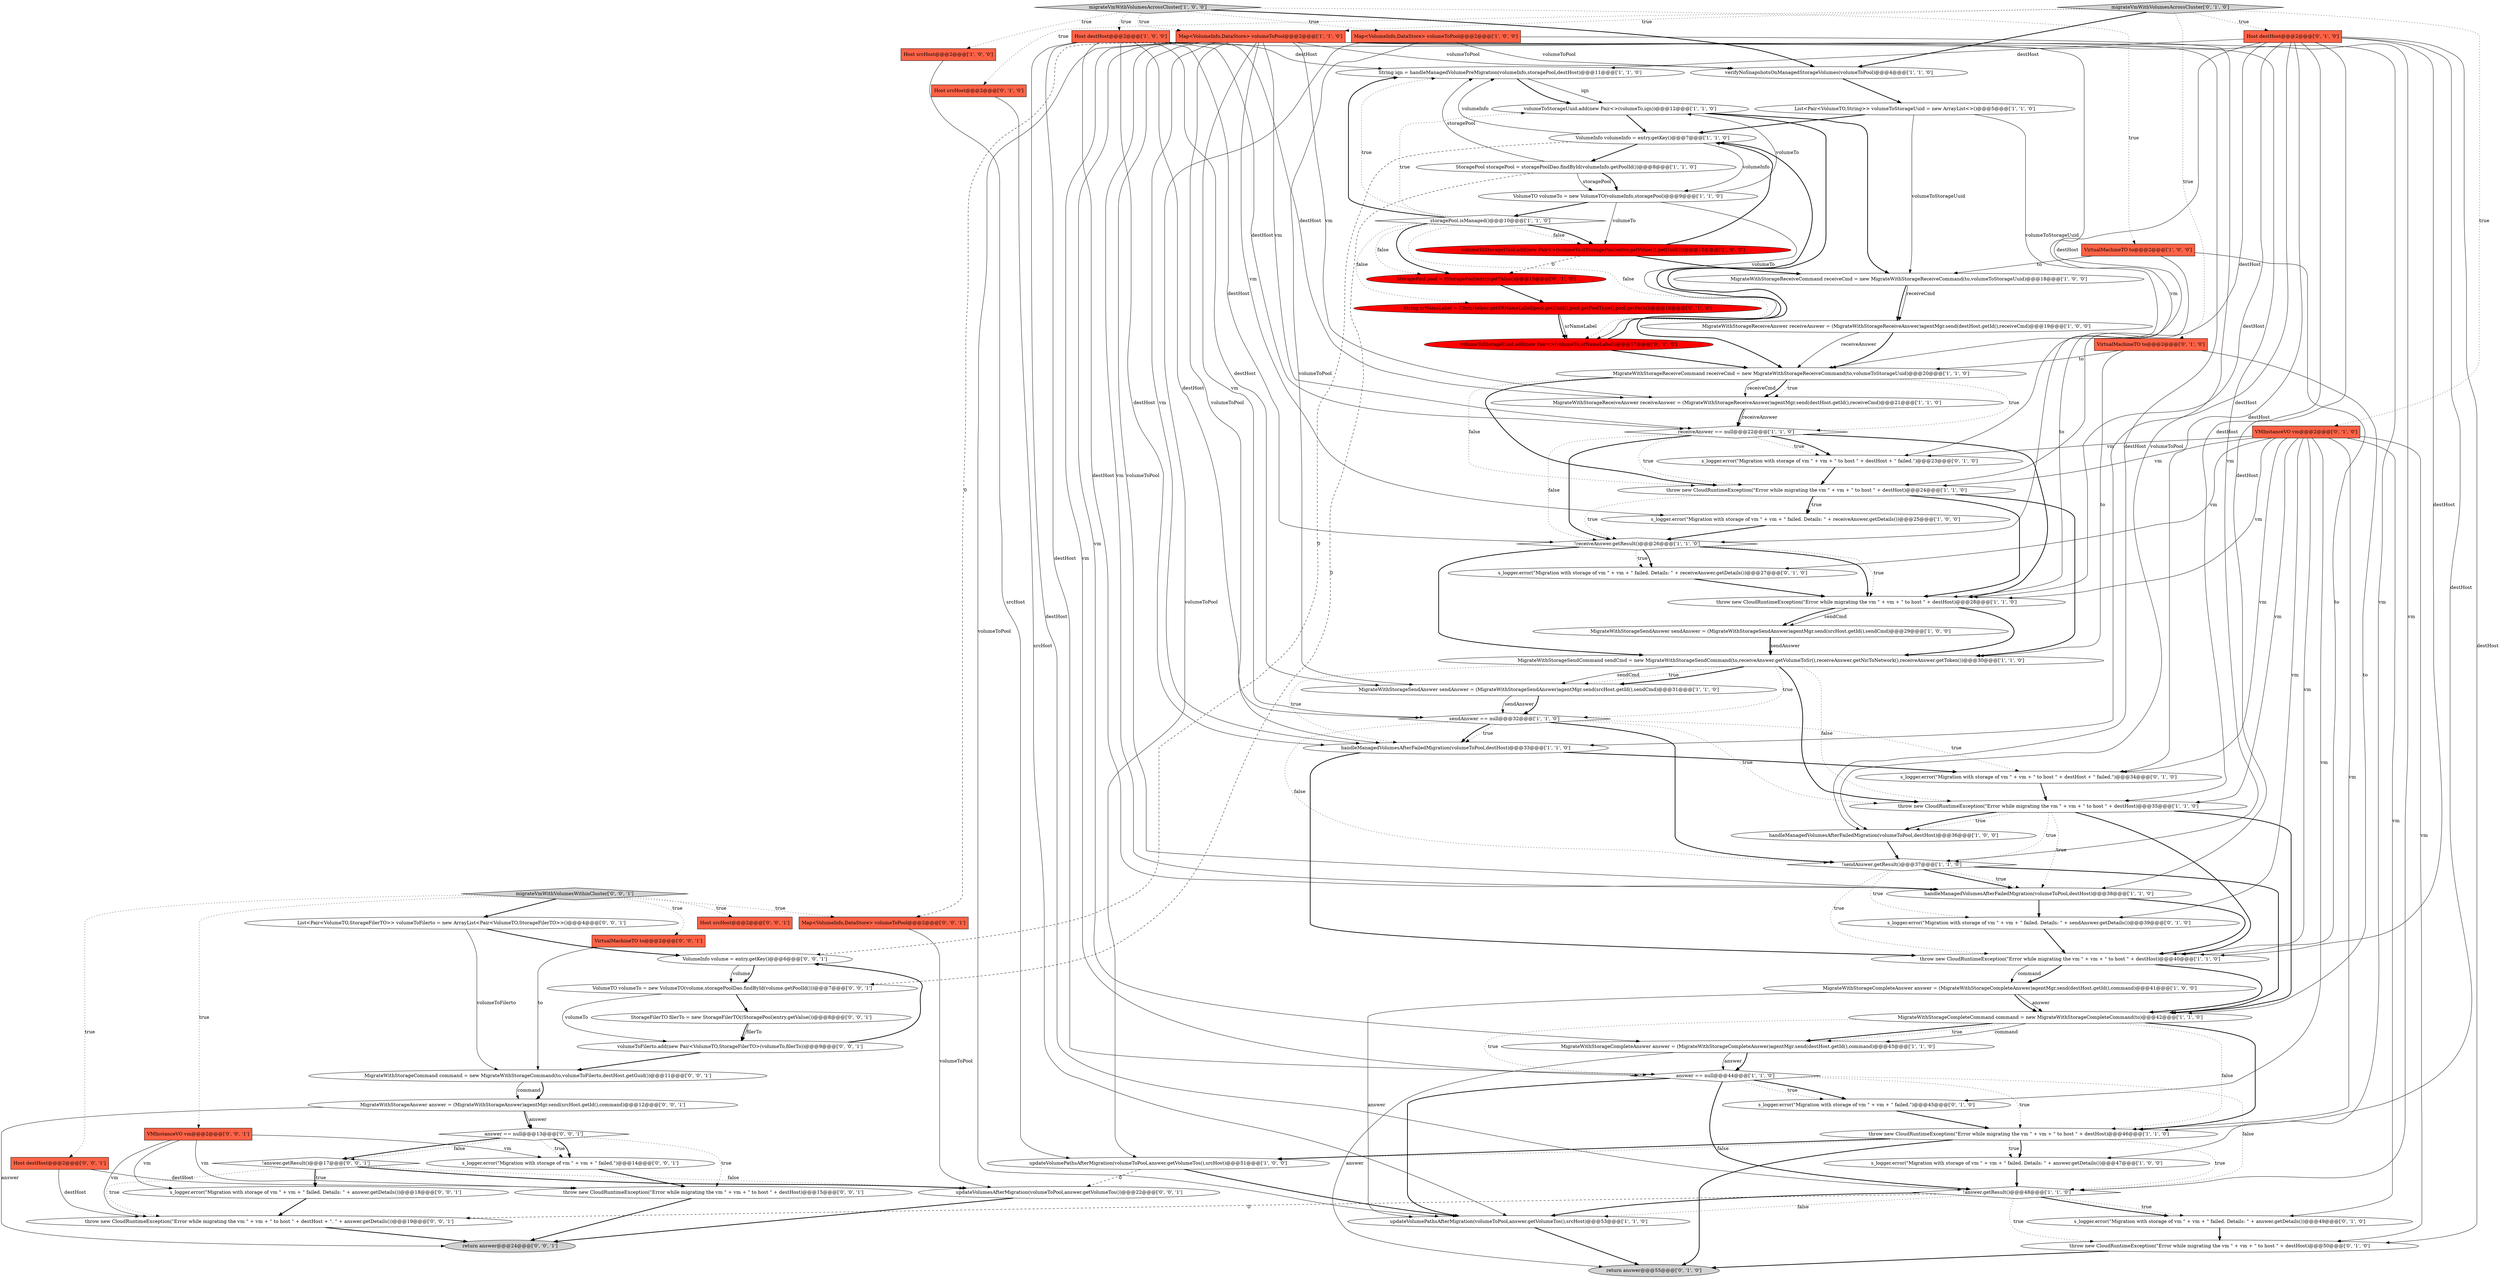 digraph {
23 [style = filled, label = "s_logger.error(\"Migration with storage of vm \" + vm + \" failed. Details: \" + answer.getDetails())@@@47@@@['1', '0', '0']", fillcolor = white, shape = ellipse image = "AAA0AAABBB1BBB"];
41 [style = filled, label = "throw new CloudRuntimeException(\"Error while migrating the vm \" + vm + \" to host \" + destHost)@@@35@@@['1', '1', '0']", fillcolor = white, shape = ellipse image = "AAA0AAABBB1BBB"];
27 [style = filled, label = "MigrateWithStorageReceiveAnswer receiveAnswer = (MigrateWithStorageReceiveAnswer)agentMgr.send(destHost.getId(),receiveCmd)@@@19@@@['1', '0', '0']", fillcolor = white, shape = ellipse image = "AAA0AAABBB1BBB"];
42 [style = filled, label = "throw new CloudRuntimeException(\"Error while migrating the vm \" + vm + \" to host \" + destHost)@@@46@@@['1', '1', '0']", fillcolor = white, shape = ellipse image = "AAA0AAABBB1BBB"];
47 [style = filled, label = "s_logger.error(\"Migration with storage of vm \" + vm + \" failed. Details: \" + sendAnswer.getDetails())@@@39@@@['0', '1', '0']", fillcolor = white, shape = ellipse image = "AAA0AAABBB2BBB"];
60 [style = filled, label = "MigrateWithStorageAnswer answer = (MigrateWithStorageAnswer)agentMgr.send(srcHost.getId(),command)@@@12@@@['0', '0', '1']", fillcolor = white, shape = ellipse image = "AAA0AAABBB3BBB"];
69 [style = filled, label = "List<Pair<VolumeTO,StorageFilerTO>> volumeToFilerto = new ArrayList<Pair<VolumeTO,StorageFilerTO>>()@@@4@@@['0', '0', '1']", fillcolor = white, shape = ellipse image = "AAA0AAABBB3BBB"];
16 [style = filled, label = "handleManagedVolumesAfterFailedMigration(volumeToPool,destHost)@@@36@@@['1', '0', '0']", fillcolor = white, shape = ellipse image = "AAA0AAABBB1BBB"];
45 [style = filled, label = "StoragePool pool = (StoragePool)entry.getValue()@@@15@@@['0', '1', '0']", fillcolor = red, shape = ellipse image = "AAA1AAABBB2BBB"];
77 [style = filled, label = "migrateVmWithVolumesWithinCluster['0', '0', '1']", fillcolor = lightgray, shape = diamond image = "AAA0AAABBB3BBB"];
18 [style = filled, label = "Host srcHost@@@2@@@['1', '0', '0']", fillcolor = tomato, shape = box image = "AAA0AAABBB1BBB"];
72 [style = filled, label = "s_logger.error(\"Migration with storage of vm \" + vm + \" failed. Details: \" + answer.getDetails())@@@18@@@['0', '0', '1']", fillcolor = white, shape = ellipse image = "AAA0AAABBB3BBB"];
54 [style = filled, label = "s_logger.error(\"Migration with storage of vm \" + vm + \" to host \" + destHost + \" failed.\")@@@23@@@['0', '1', '0']", fillcolor = white, shape = ellipse image = "AAA0AAABBB2BBB"];
58 [style = filled, label = "s_logger.error(\"Migration with storage of vm \" + vm + \" to host \" + destHost + \" failed.\")@@@34@@@['0', '1', '0']", fillcolor = white, shape = ellipse image = "AAA0AAABBB2BBB"];
6 [style = filled, label = "MigrateWithStorageReceiveCommand receiveCmd = new MigrateWithStorageReceiveCommand(to,volumeToStorageUuid)@@@20@@@['1', '1', '0']", fillcolor = white, shape = ellipse image = "AAA0AAABBB1BBB"];
53 [style = filled, label = "VMInstanceVO vm@@@2@@@['0', '1', '0']", fillcolor = tomato, shape = box image = "AAA0AAABBB2BBB"];
73 [style = filled, label = "VMInstanceVO vm@@@2@@@['0', '0', '1']", fillcolor = tomato, shape = box image = "AAA0AAABBB3BBB"];
44 [style = filled, label = "s_logger.error(\"Migration with storage of vm \" + vm + \" failed. Details: \" + receiveAnswer.getDetails())@@@27@@@['0', '1', '0']", fillcolor = white, shape = ellipse image = "AAA0AAABBB2BBB"];
57 [style = filled, label = "String srNameLabel = CitrixHelper.getSRNameLabel(pool.getUuid(),pool.getPoolType(),pool.getPath())@@@16@@@['0', '1', '0']", fillcolor = red, shape = ellipse image = "AAA1AAABBB2BBB"];
55 [style = filled, label = "migrateVmWithVolumesAcrossCluster['0', '1', '0']", fillcolor = lightgray, shape = diamond image = "AAA0AAABBB2BBB"];
0 [style = filled, label = "MigrateWithStorageReceiveAnswer receiveAnswer = (MigrateWithStorageReceiveAnswer)agentMgr.send(destHost.getId(),receiveCmd)@@@21@@@['1', '1', '0']", fillcolor = white, shape = ellipse image = "AAA0AAABBB1BBB"];
43 [style = filled, label = "throw new CloudRuntimeException(\"Error while migrating the vm \" + vm + \" to host \" + destHost)@@@50@@@['0', '1', '0']", fillcolor = white, shape = ellipse image = "AAA0AAABBB2BBB"];
56 [style = filled, label = "Host destHost@@@2@@@['0', '1', '0']", fillcolor = tomato, shape = box image = "AAA0AAABBB2BBB"];
63 [style = filled, label = "answer == null@@@13@@@['0', '0', '1']", fillcolor = white, shape = diamond image = "AAA0AAABBB3BBB"];
36 [style = filled, label = "Host destHost@@@2@@@['1', '0', '0']", fillcolor = tomato, shape = box image = "AAA0AAABBB1BBB"];
26 [style = filled, label = "MigrateWithStorageCompleteAnswer answer = (MigrateWithStorageCompleteAnswer)agentMgr.send(destHost.getId(),command)@@@41@@@['1', '0', '0']", fillcolor = white, shape = ellipse image = "AAA0AAABBB1BBB"];
1 [style = filled, label = "!sendAnswer.getResult()@@@37@@@['1', '1', '0']", fillcolor = white, shape = diamond image = "AAA0AAABBB1BBB"];
29 [style = filled, label = "MigrateWithStorageCompleteCommand command = new MigrateWithStorageCompleteCommand(to)@@@42@@@['1', '1', '0']", fillcolor = white, shape = ellipse image = "AAA0AAABBB1BBB"];
5 [style = filled, label = "MigrateWithStorageCompleteAnswer answer = (MigrateWithStorageCompleteAnswer)agentMgr.send(destHost.getId(),command)@@@43@@@['1', '1', '0']", fillcolor = white, shape = ellipse image = "AAA0AAABBB1BBB"];
3 [style = filled, label = "MigrateWithStorageSendAnswer sendAnswer = (MigrateWithStorageSendAnswer)agentMgr.send(srcHost.getId(),sendCmd)@@@29@@@['1', '0', '0']", fillcolor = white, shape = ellipse image = "AAA0AAABBB1BBB"];
24 [style = filled, label = "VirtualMachineTO to@@@2@@@['1', '0', '0']", fillcolor = tomato, shape = box image = "AAA0AAABBB1BBB"];
19 [style = filled, label = "VolumeInfo volumeInfo = entry.getKey()@@@7@@@['1', '1', '0']", fillcolor = white, shape = ellipse image = "AAA0AAABBB1BBB"];
50 [style = filled, label = "s_logger.error(\"Migration with storage of vm \" + vm + \" failed.\")@@@45@@@['0', '1', '0']", fillcolor = white, shape = ellipse image = "AAA0AAABBB2BBB"];
51 [style = filled, label = "volumeToStorageUuid.add(new Pair<>(volumeTo,srNameLabel))@@@17@@@['0', '1', '0']", fillcolor = red, shape = ellipse image = "AAA1AAABBB2BBB"];
59 [style = filled, label = "MigrateWithStorageCommand command = new MigrateWithStorageCommand(to,volumeToFilerto,destHost.getGuid())@@@11@@@['0', '0', '1']", fillcolor = white, shape = ellipse image = "AAA0AAABBB3BBB"];
49 [style = filled, label = "return answer@@@55@@@['0', '1', '0']", fillcolor = lightgray, shape = ellipse image = "AAA0AAABBB2BBB"];
62 [style = filled, label = "VolumeInfo volume = entry.getKey()@@@6@@@['0', '0', '1']", fillcolor = white, shape = ellipse image = "AAA0AAABBB3BBB"];
2 [style = filled, label = "verifyNoSnapshotsOnManagedStorageVolumes(volumeToPool)@@@4@@@['1', '1', '0']", fillcolor = white, shape = ellipse image = "AAA0AAABBB1BBB"];
13 [style = filled, label = "updateVolumePathsAfterMigration(volumeToPool,answer.getVolumeTos(),srcHost)@@@53@@@['1', '1', '0']", fillcolor = white, shape = ellipse image = "AAA0AAABBB1BBB"];
33 [style = filled, label = "sendAnswer == null@@@32@@@['1', '1', '0']", fillcolor = white, shape = diamond image = "AAA0AAABBB1BBB"];
46 [style = filled, label = "s_logger.error(\"Migration with storage of vm \" + vm + \" failed. Details: \" + answer.getDetails())@@@49@@@['0', '1', '0']", fillcolor = white, shape = ellipse image = "AAA0AAABBB2BBB"];
67 [style = filled, label = "!answer.getResult()@@@17@@@['0', '0', '1']", fillcolor = white, shape = diamond image = "AAA0AAABBB3BBB"];
68 [style = filled, label = "StorageFilerTO filerTo = new StorageFilerTO((StoragePool)entry.getValue())@@@8@@@['0', '0', '1']", fillcolor = white, shape = ellipse image = "AAA0AAABBB3BBB"];
48 [style = filled, label = "Host srcHost@@@2@@@['0', '1', '0']", fillcolor = tomato, shape = box image = "AAA0AAABBB2BBB"];
65 [style = filled, label = "Host srcHost@@@2@@@['0', '0', '1']", fillcolor = tomato, shape = box image = "AAA0AAABBB3BBB"];
64 [style = filled, label = "s_logger.error(\"Migration with storage of vm \" + vm + \" failed.\")@@@14@@@['0', '0', '1']", fillcolor = white, shape = ellipse image = "AAA0AAABBB3BBB"];
25 [style = filled, label = "MigrateWithStorageReceiveCommand receiveCmd = new MigrateWithStorageReceiveCommand(to,volumeToStorageUuid)@@@18@@@['1', '0', '0']", fillcolor = white, shape = ellipse image = "AAA0AAABBB1BBB"];
28 [style = filled, label = "volumeToStorageUuid.add(new Pair<>(volumeTo,iqn))@@@12@@@['1', '1', '0']", fillcolor = white, shape = ellipse image = "AAA0AAABBB1BBB"];
20 [style = filled, label = "String iqn = handleManagedVolumePreMigration(volumeInfo,storagePool,destHost)@@@11@@@['1', '1', '0']", fillcolor = white, shape = ellipse image = "AAA0AAABBB1BBB"];
32 [style = filled, label = "throw new CloudRuntimeException(\"Error while migrating the vm \" + vm + \" to host \" + destHost)@@@28@@@['1', '1', '0']", fillcolor = white, shape = ellipse image = "AAA0AAABBB1BBB"];
35 [style = filled, label = "throw new CloudRuntimeException(\"Error while migrating the vm \" + vm + \" to host \" + destHost)@@@24@@@['1', '1', '0']", fillcolor = white, shape = ellipse image = "AAA0AAABBB1BBB"];
52 [style = filled, label = "VirtualMachineTO to@@@2@@@['0', '1', '0']", fillcolor = tomato, shape = box image = "AAA0AAABBB2BBB"];
21 [style = filled, label = "MigrateWithStorageSendCommand sendCmd = new MigrateWithStorageSendCommand(to,receiveAnswer.getVolumeToSr(),receiveAnswer.getNicToNetwork(),receiveAnswer.getToken())@@@30@@@['1', '1', '0']", fillcolor = white, shape = ellipse image = "AAA0AAABBB1BBB"];
61 [style = filled, label = "updateVolumesAfterMigration(volumeToPool,answer.getVolumeTos())@@@22@@@['0', '0', '1']", fillcolor = white, shape = ellipse image = "AAA0AAABBB3BBB"];
7 [style = filled, label = "answer == null@@@44@@@['1', '1', '0']", fillcolor = white, shape = diamond image = "AAA0AAABBB1BBB"];
76 [style = filled, label = "Map<VolumeInfo,DataStore> volumeToPool@@@2@@@['0', '0', '1']", fillcolor = tomato, shape = box image = "AAA0AAABBB3BBB"];
34 [style = filled, label = "volumeToStorageUuid.add(new Pair<>(volumeTo,((StoragePool)entry.getValue()).getUuid()))@@@15@@@['1', '0', '0']", fillcolor = red, shape = ellipse image = "AAA1AAABBB1BBB"];
8 [style = filled, label = "Map<VolumeInfo,DataStore> volumeToPool@@@2@@@['1', '0', '0']", fillcolor = tomato, shape = box image = "AAA0AAABBB1BBB"];
66 [style = filled, label = "throw new CloudRuntimeException(\"Error while migrating the vm \" + vm + \" to host \" + destHost)@@@15@@@['0', '0', '1']", fillcolor = white, shape = ellipse image = "AAA0AAABBB3BBB"];
78 [style = filled, label = "return answer@@@24@@@['0', '0', '1']", fillcolor = lightgray, shape = ellipse image = "AAA0AAABBB3BBB"];
11 [style = filled, label = "!answer.getResult()@@@48@@@['1', '1', '0']", fillcolor = white, shape = diamond image = "AAA0AAABBB1BBB"];
30 [style = filled, label = "VolumeTO volumeTo = new VolumeTO(volumeInfo,storagePool)@@@9@@@['1', '1', '0']", fillcolor = white, shape = ellipse image = "AAA0AAABBB1BBB"];
79 [style = filled, label = "volumeToFilerto.add(new Pair<VolumeTO,StorageFilerTO>(volumeTo,filerTo))@@@9@@@['0', '0', '1']", fillcolor = white, shape = ellipse image = "AAA0AAABBB3BBB"];
22 [style = filled, label = "throw new CloudRuntimeException(\"Error while migrating the vm \" + vm + \" to host \" + destHost)@@@40@@@['1', '1', '0']", fillcolor = white, shape = ellipse image = "AAA0AAABBB1BBB"];
31 [style = filled, label = "receiveAnswer == null@@@22@@@['1', '1', '0']", fillcolor = white, shape = diamond image = "AAA0AAABBB1BBB"];
37 [style = filled, label = "s_logger.error(\"Migration with storage of vm \" + vm + \" failed. Details: \" + receiveAnswer.getDetails())@@@25@@@['1', '0', '0']", fillcolor = white, shape = ellipse image = "AAA0AAABBB1BBB"];
38 [style = filled, label = "storagePool.isManaged()@@@10@@@['1', '1', '0']", fillcolor = white, shape = diamond image = "AAA0AAABBB1BBB"];
17 [style = filled, label = "List<Pair<VolumeTO,String>> volumeToStorageUuid = new ArrayList<>()@@@5@@@['1', '1', '0']", fillcolor = white, shape = ellipse image = "AAA0AAABBB1BBB"];
71 [style = filled, label = "Host destHost@@@2@@@['0', '0', '1']", fillcolor = tomato, shape = box image = "AAA0AAABBB3BBB"];
4 [style = filled, label = "handleManagedVolumesAfterFailedMigration(volumeToPool,destHost)@@@38@@@['1', '1', '0']", fillcolor = white, shape = ellipse image = "AAA0AAABBB1BBB"];
70 [style = filled, label = "VolumeTO volumeTo = new VolumeTO(volume,storagePoolDao.findById(volume.getPoolId()))@@@7@@@['0', '0', '1']", fillcolor = white, shape = ellipse image = "AAA0AAABBB3BBB"];
9 [style = filled, label = "StoragePool storagePool = storagePoolDao.findById(volumeInfo.getPoolId())@@@8@@@['1', '1', '0']", fillcolor = white, shape = ellipse image = "AAA0AAABBB1BBB"];
12 [style = filled, label = "MigrateWithStorageSendAnswer sendAnswer = (MigrateWithStorageSendAnswer)agentMgr.send(srcHost.getId(),sendCmd)@@@31@@@['1', '1', '0']", fillcolor = white, shape = ellipse image = "AAA0AAABBB1BBB"];
15 [style = filled, label = "migrateVmWithVolumesAcrossCluster['1', '0', '0']", fillcolor = lightgray, shape = diamond image = "AAA0AAABBB1BBB"];
75 [style = filled, label = "VirtualMachineTO to@@@2@@@['0', '0', '1']", fillcolor = tomato, shape = box image = "AAA0AAABBB3BBB"];
10 [style = filled, label = "!receiveAnswer.getResult()@@@26@@@['1', '1', '0']", fillcolor = white, shape = diamond image = "AAA0AAABBB1BBB"];
40 [style = filled, label = "handleManagedVolumesAfterFailedMigration(volumeToPool,destHost)@@@33@@@['1', '1', '0']", fillcolor = white, shape = ellipse image = "AAA0AAABBB1BBB"];
39 [style = filled, label = "Map<VolumeInfo,DataStore> volumeToPool@@@2@@@['1', '1', '0']", fillcolor = tomato, shape = box image = "AAA0AAABBB1BBB"];
14 [style = filled, label = "updateVolumePathsAfterMigration(volumeToPool,answer.getVolumeTos(),srcHost)@@@51@@@['1', '0', '0']", fillcolor = white, shape = ellipse image = "AAA0AAABBB1BBB"];
74 [style = filled, label = "throw new CloudRuntimeException(\"Error while migrating the vm \" + vm + \" to host \" + destHost + \". \" + answer.getDetails())@@@19@@@['0', '0', '1']", fillcolor = white, shape = ellipse image = "AAA0AAABBB3BBB"];
36->12 [style = solid, label="destHost"];
42->23 [style = bold, label=""];
21->12 [style = dotted, label="true"];
56->41 [style = solid, label="destHost"];
10->44 [style = dotted, label="true"];
28->6 [style = bold, label=""];
29->5 [style = bold, label=""];
6->35 [style = bold, label=""];
6->31 [style = dotted, label="true"];
55->39 [style = dotted, label="true"];
38->34 [style = dotted, label="false"];
35->10 [style = dotted, label="true"];
18->14 [style = solid, label="srcHost"];
52->6 [style = solid, label="to"];
29->5 [style = dotted, label="true"];
56->4 [style = solid, label="destHost"];
39->11 [style = solid, label="vm"];
55->2 [style = bold, label=""];
10->32 [style = bold, label=""];
13->49 [style = bold, label=""];
11->46 [style = bold, label=""];
41->1 [style = dotted, label="true"];
32->3 [style = solid, label="sendCmd"];
10->32 [style = dotted, label="true"];
36->33 [style = solid, label="destHost"];
38->45 [style = dotted, label="false"];
39->23 [style = solid, label="vm"];
53->54 [style = solid, label="vm"];
45->57 [style = bold, label=""];
47->22 [style = bold, label=""];
67->72 [style = dotted, label="true"];
67->61 [style = dotted, label="false"];
15->8 [style = dotted, label="true"];
11->74 [style = dashed, label="0"];
19->9 [style = bold, label=""];
35->37 [style = bold, label=""];
53->41 [style = solid, label="vm"];
57->51 [style = solid, label="srNameLabel"];
11->43 [style = dotted, label="true"];
11->13 [style = bold, label=""];
60->63 [style = bold, label=""];
40->22 [style = bold, label=""];
70->68 [style = bold, label=""];
67->74 [style = dotted, label="true"];
28->25 [style = bold, label=""];
77->65 [style = dotted, label="true"];
42->23 [style = dotted, label="true"];
35->37 [style = dotted, label="true"];
41->22 [style = bold, label=""];
6->0 [style = dotted, label="true"];
56->32 [style = solid, label="destHost"];
31->10 [style = dotted, label="false"];
32->3 [style = bold, label=""];
19->62 [style = dashed, label="0"];
39->2 [style = solid, label="volumeToPool"];
55->48 [style = dotted, label="true"];
30->28 [style = solid, label="volumeTo"];
11->46 [style = dotted, label="true"];
20->28 [style = solid, label="iqn"];
63->64 [style = dotted, label="true"];
48->13 [style = solid, label="srcHost"];
53->46 [style = solid, label="vm"];
29->42 [style = dotted, label="false"];
29->5 [style = solid, label="command"];
52->29 [style = solid, label="to"];
1->4 [style = bold, label=""];
7->11 [style = bold, label=""];
14->61 [style = dashed, label="0"];
59->60 [style = bold, label=""];
39->4 [style = solid, label="volumeToPool"];
34->19 [style = bold, label=""];
12->33 [style = solid, label="sendAnswer"];
6->0 [style = solid, label="receiveCmd"];
57->51 [style = bold, label=""];
39->4 [style = solid, label="vm"];
66->78 [style = bold, label=""];
74->78 [style = bold, label=""];
60->63 [style = solid, label="answer"];
15->24 [style = dotted, label="true"];
8->2 [style = solid, label="volumeToPool"];
38->20 [style = dotted, label="true"];
68->79 [style = solid, label="filerTo"];
69->59 [style = solid, label="volumeToFilerto"];
15->18 [style = dotted, label="true"];
21->41 [style = bold, label=""];
1->22 [style = dotted, label="true"];
77->73 [style = dotted, label="true"];
27->6 [style = solid, label="receiveAnswer"];
33->40 [style = dotted, label="true"];
26->13 [style = solid, label="answer"];
53->47 [style = solid, label="vm"];
77->76 [style = dotted, label="true"];
38->45 [style = bold, label=""];
39->33 [style = solid, label="vm"];
8->16 [style = solid, label="volumeToPool"];
56->22 [style = solid, label="destHost"];
10->21 [style = bold, label=""];
1->4 [style = dotted, label="true"];
7->11 [style = dotted, label="false"];
24->22 [style = solid, label="to"];
25->27 [style = solid, label="receiveCmd"];
35->21 [style = bold, label=""];
67->61 [style = bold, label=""];
21->41 [style = dotted, label="false"];
69->62 [style = bold, label=""];
7->42 [style = dotted, label="true"];
24->25 [style = solid, label="to"];
26->29 [style = solid, label="answer"];
21->33 [style = dotted, label="true"];
25->27 [style = bold, label=""];
73->72 [style = solid, label="vm"];
36->7 [style = solid, label="destHost"];
38->51 [style = dotted, label="false"];
17->6 [style = solid, label="volumeToStorageUuid"];
10->44 [style = bold, label=""];
38->28 [style = dotted, label="true"];
79->59 [style = bold, label=""];
44->32 [style = bold, label=""];
73->66 [style = solid, label="vm"];
21->40 [style = dotted, label="true"];
55->53 [style = dotted, label="true"];
28->19 [style = bold, label=""];
12->33 [style = bold, label=""];
64->66 [style = bold, label=""];
5->7 [style = bold, label=""];
39->10 [style = solid, label="vm"];
39->76 [style = dashed, label="0"];
9->70 [style = dashed, label="0"];
53->43 [style = solid, label="vm"];
4->47 [style = bold, label=""];
4->22 [style = bold, label=""];
7->50 [style = bold, label=""];
0->31 [style = bold, label=""];
46->43 [style = bold, label=""];
2->17 [style = bold, label=""];
22->26 [style = bold, label=""];
55->56 [style = dotted, label="true"];
54->35 [style = bold, label=""];
38->20 [style = bold, label=""];
8->14 [style = solid, label="volumeToPool"];
61->78 [style = bold, label=""];
31->54 [style = dotted, label="true"];
53->32 [style = solid, label="vm"];
31->35 [style = dotted, label="true"];
71->66 [style = solid, label="destHost"];
37->10 [style = bold, label=""];
52->21 [style = solid, label="to"];
68->79 [style = bold, label=""];
31->32 [style = bold, label=""];
53->42 [style = solid, label="vm"];
7->50 [style = dotted, label="true"];
41->16 [style = dotted, label="true"];
77->69 [style = bold, label=""];
9->30 [style = solid, label="storagePool"];
22->29 [style = bold, label=""];
29->7 [style = dotted, label="true"];
38->57 [style = dotted, label="false"];
35->32 [style = bold, label=""];
39->1 [style = solid, label="vm"];
56->20 [style = solid, label="destHost"];
51->6 [style = bold, label=""];
56->42 [style = solid, label="destHost"];
34->45 [style = dashed, label="0"];
67->72 [style = bold, label=""];
42->11 [style = dotted, label="true"];
36->20 [style = solid, label="destHost"];
39->13 [style = solid, label="volumeToPool"];
19->20 [style = solid, label="volumeInfo"];
62->70 [style = solid, label="volume"];
42->14 [style = bold, label=""];
19->30 [style = solid, label="volumeInfo"];
21->12 [style = bold, label=""];
59->60 [style = solid, label="command"];
70->79 [style = solid, label="volumeTo"];
56->58 [style = solid, label="destHost"];
53->58 [style = solid, label="vm"];
41->4 [style = dotted, label="true"];
50->42 [style = bold, label=""];
9->20 [style = solid, label="storagePool"];
16->1 [style = bold, label=""];
31->10 [style = bold, label=""];
56->35 [style = solid, label="destHost"];
29->42 [style = bold, label=""];
56->40 [style = solid, label="destHost"];
73->74 [style = solid, label="vm"];
63->67 [style = bold, label=""];
38->34 [style = bold, label=""];
1->47 [style = dotted, label="true"];
3->21 [style = bold, label=""];
41->16 [style = bold, label=""];
33->41 [style = dotted, label="true"];
22->26 [style = solid, label="command"];
36->16 [style = solid, label="destHost"];
79->62 [style = bold, label=""];
14->13 [style = bold, label=""];
63->66 [style = dotted, label="true"];
23->11 [style = bold, label=""];
1->29 [style = bold, label=""];
8->12 [style = solid, label="volumeToPool"];
24->32 [style = solid, label="to"];
60->78 [style = solid, label="answer"];
42->14 [style = dotted, label="false"];
36->40 [style = solid, label="destHost"];
53->50 [style = solid, label="vm"];
39->37 [style = solid, label="vm"];
5->49 [style = solid, label="answer"];
31->54 [style = bold, label=""];
11->13 [style = dotted, label="false"];
7->13 [style = bold, label=""];
62->70 [style = bold, label=""];
36->11 [style = solid, label="destHost"];
30->38 [style = bold, label=""];
63->67 [style = dotted, label="false"];
71->74 [style = solid, label="destHost"];
15->2 [style = bold, label=""];
34->25 [style = bold, label=""];
32->21 [style = bold, label=""];
72->74 [style = bold, label=""];
36->31 [style = solid, label="destHost"];
53->22 [style = solid, label="vm"];
30->51 [style = solid, label="volumeTo"];
15->39 [style = dotted, label="true"];
63->64 [style = bold, label=""];
39->40 [style = solid, label="volumeToPool"];
26->29 [style = bold, label=""];
41->29 [style = bold, label=""];
39->31 [style = solid, label="vm"];
5->7 [style = solid, label="answer"];
20->28 [style = bold, label=""];
15->36 [style = dotted, label="true"];
33->1 [style = dotted, label="false"];
36->0 [style = solid, label="destHost"];
39->0 [style = solid, label="vm"];
9->30 [style = bold, label=""];
6->0 [style = bold, label=""];
33->1 [style = bold, label=""];
33->58 [style = dotted, label="true"];
36->10 [style = solid, label="destHost"];
53->44 [style = solid, label="vm"];
17->19 [style = bold, label=""];
27->6 [style = bold, label=""];
58->41 [style = bold, label=""];
55->52 [style = dotted, label="true"];
75->59 [style = solid, label="to"];
76->61 [style = solid, label="volumeToPool"];
56->43 [style = solid, label="destHost"];
30->34 [style = solid, label="volumeTo"];
73->64 [style = solid, label="vm"];
77->71 [style = dotted, label="true"];
33->40 [style = bold, label=""];
77->75 [style = dotted, label="true"];
56->54 [style = solid, label="destHost"];
21->12 [style = solid, label="sendCmd"];
39->7 [style = solid, label="vm"];
42->49 [style = bold, label=""];
43->49 [style = bold, label=""];
6->35 [style = dotted, label="false"];
36->4 [style = solid, label="destHost"];
53->35 [style = solid, label="vm"];
39->5 [style = solid, label="vm"];
51->19 [style = bold, label=""];
3->21 [style = solid, label="sendAnswer"];
17->25 [style = solid, label="volumeToStorageUuid"];
0->31 [style = solid, label="receiveAnswer"];
39->40 [style = solid, label="vm"];
40->58 [style = bold, label=""];
}
